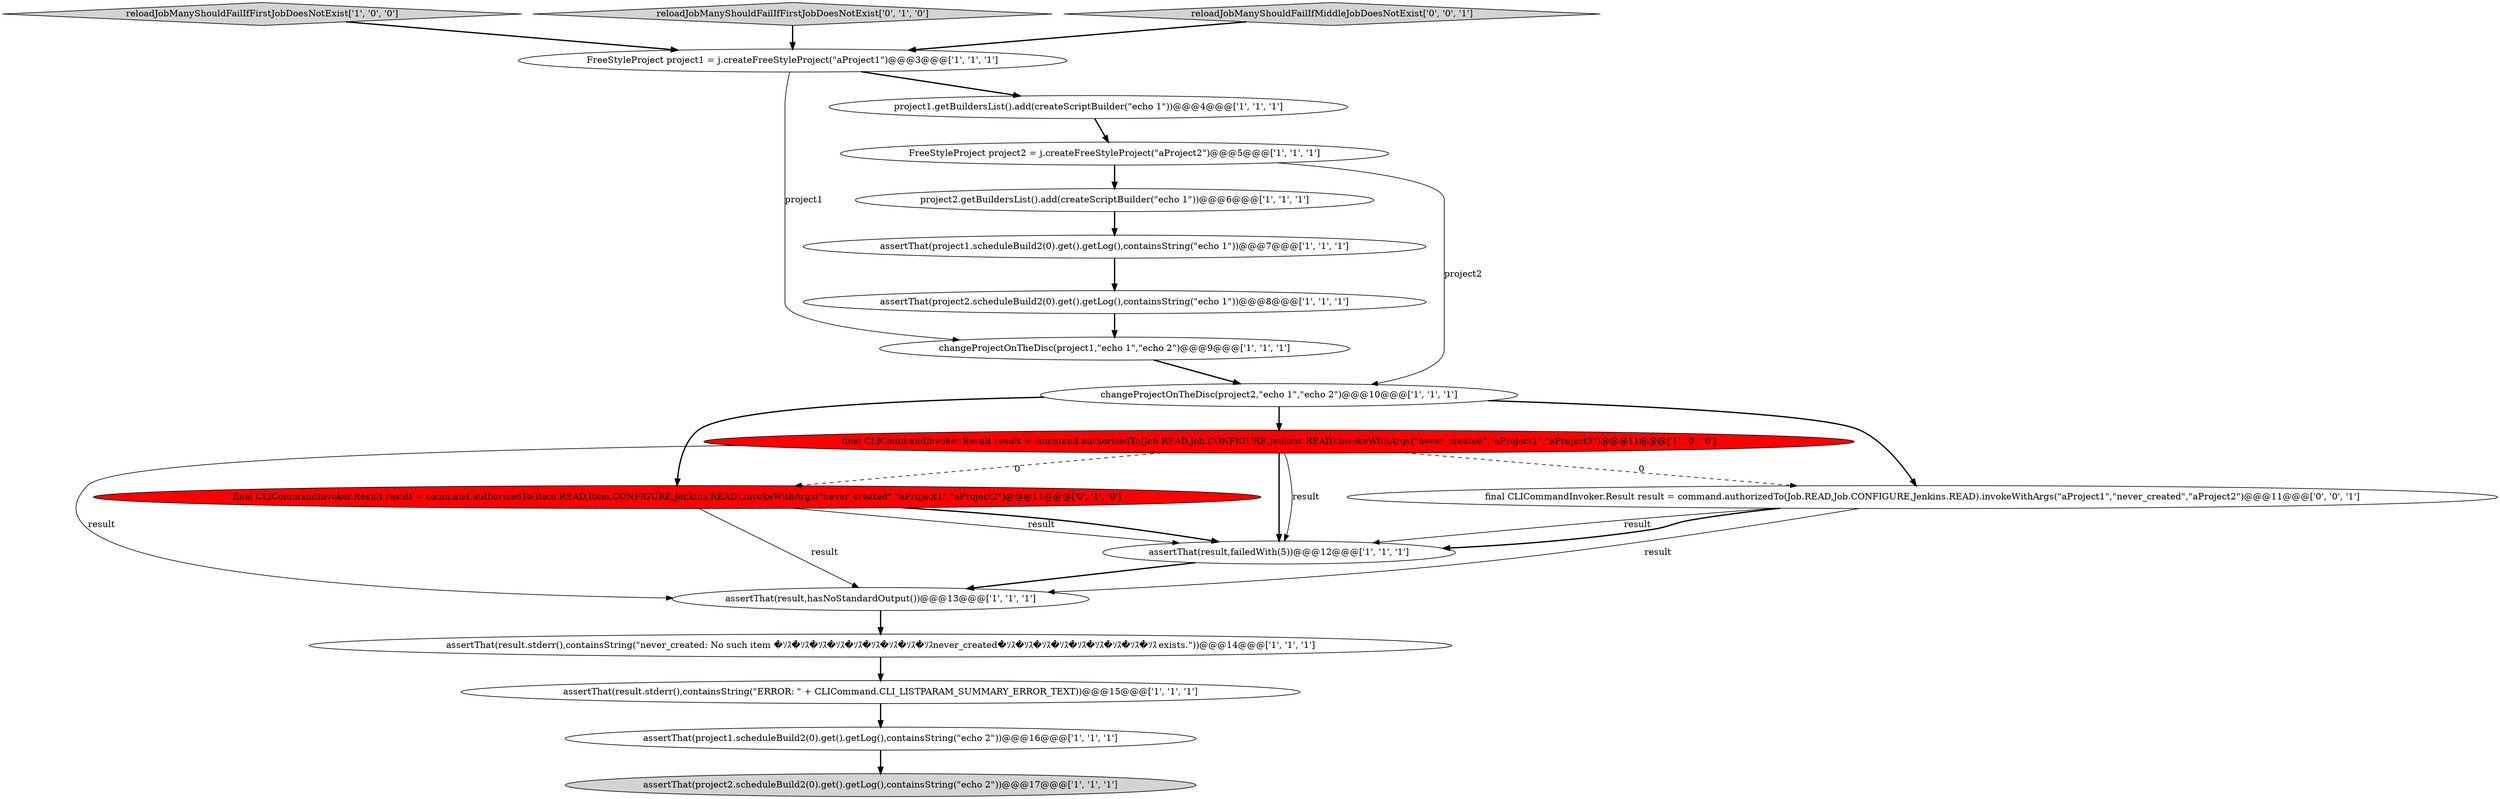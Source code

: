 digraph {
13 [style = filled, label = "changeProjectOnTheDisc(project2,\"echo 1\",\"echo 2\")@@@10@@@['1', '1', '1']", fillcolor = white, shape = ellipse image = "AAA0AAABBB1BBB"];
2 [style = filled, label = "assertThat(project1.scheduleBuild2(0).get().getLog(),containsString(\"echo 2\"))@@@16@@@['1', '1', '1']", fillcolor = white, shape = ellipse image = "AAA0AAABBB1BBB"];
19 [style = filled, label = "final CLICommandInvoker.Result result = command.authorizedTo(Job.READ,Job.CONFIGURE,Jenkins.READ).invokeWithArgs(\"aProject1\",\"never_created\",\"aProject2\")@@@11@@@['0', '0', '1']", fillcolor = white, shape = ellipse image = "AAA0AAABBB3BBB"];
4 [style = filled, label = "assertThat(project2.scheduleBuild2(0).get().getLog(),containsString(\"echo 2\"))@@@17@@@['1', '1', '1']", fillcolor = lightgray, shape = ellipse image = "AAA0AAABBB1BBB"];
5 [style = filled, label = "reloadJobManyShouldFailIfFirstJobDoesNotExist['1', '0', '0']", fillcolor = lightgray, shape = diamond image = "AAA0AAABBB1BBB"];
10 [style = filled, label = "project1.getBuildersList().add(createScriptBuilder(\"echo 1\"))@@@4@@@['1', '1', '1']", fillcolor = white, shape = ellipse image = "AAA0AAABBB1BBB"];
15 [style = filled, label = "FreeStyleProject project1 = j.createFreeStyleProject(\"aProject1\")@@@3@@@['1', '1', '1']", fillcolor = white, shape = ellipse image = "AAA0AAABBB1BBB"];
16 [style = filled, label = "final CLICommandInvoker.Result result = command.authorizedTo(Item.READ,Item.CONFIGURE,Jenkins.READ).invokeWithArgs(\"never_created\",\"aProject1\",\"aProject2\")@@@11@@@['0', '1', '0']", fillcolor = red, shape = ellipse image = "AAA1AAABBB2BBB"];
1 [style = filled, label = "assertThat(result.stderr(),containsString(\"ERROR: \" + CLICommand.CLI_LISTPARAM_SUMMARY_ERROR_TEXT))@@@15@@@['1', '1', '1']", fillcolor = white, shape = ellipse image = "AAA0AAABBB1BBB"];
6 [style = filled, label = "changeProjectOnTheDisc(project1,\"echo 1\",\"echo 2\")@@@9@@@['1', '1', '1']", fillcolor = white, shape = ellipse image = "AAA0AAABBB1BBB"];
14 [style = filled, label = "assertThat(result,hasNoStandardOutput())@@@13@@@['1', '1', '1']", fillcolor = white, shape = ellipse image = "AAA0AAABBB1BBB"];
12 [style = filled, label = "final CLICommandInvoker.Result result = command.authorizedTo(Job.READ,Job.CONFIGURE,Jenkins.READ).invokeWithArgs(\"never_created\",\"aProject1\",\"aProject2\")@@@11@@@['1', '0', '0']", fillcolor = red, shape = ellipse image = "AAA1AAABBB1BBB"];
8 [style = filled, label = "assertThat(project1.scheduleBuild2(0).get().getLog(),containsString(\"echo 1\"))@@@7@@@['1', '1', '1']", fillcolor = white, shape = ellipse image = "AAA0AAABBB1BBB"];
9 [style = filled, label = "assertThat(result.stderr(),containsString(\"never_created: No such item �ｿｽ�ｿｽ�ｿｽ�ｿｽ�ｿｽ�ｿｽ�ｿｽ�ｿｽ�ｿｽnever_created�ｿｽ�ｿｽ�ｿｽ�ｿｽ�ｿｽ�ｿｽ�ｿｽ�ｿｽ�ｿｽ exists.\"))@@@14@@@['1', '1', '1']", fillcolor = white, shape = ellipse image = "AAA0AAABBB1BBB"];
7 [style = filled, label = "assertThat(project2.scheduleBuild2(0).get().getLog(),containsString(\"echo 1\"))@@@8@@@['1', '1', '1']", fillcolor = white, shape = ellipse image = "AAA0AAABBB1BBB"];
17 [style = filled, label = "reloadJobManyShouldFailIfFirstJobDoesNotExist['0', '1', '0']", fillcolor = lightgray, shape = diamond image = "AAA0AAABBB2BBB"];
18 [style = filled, label = "reloadJobManyShouldFailIfMiddleJobDoesNotExist['0', '0', '1']", fillcolor = lightgray, shape = diamond image = "AAA0AAABBB3BBB"];
11 [style = filled, label = "project2.getBuildersList().add(createScriptBuilder(\"echo 1\"))@@@6@@@['1', '1', '1']", fillcolor = white, shape = ellipse image = "AAA0AAABBB1BBB"];
0 [style = filled, label = "FreeStyleProject project2 = j.createFreeStyleProject(\"aProject2\")@@@5@@@['1', '1', '1']", fillcolor = white, shape = ellipse image = "AAA0AAABBB1BBB"];
3 [style = filled, label = "assertThat(result,failedWith(5))@@@12@@@['1', '1', '1']", fillcolor = white, shape = ellipse image = "AAA0AAABBB1BBB"];
16->14 [style = solid, label="result"];
16->3 [style = bold, label=""];
15->10 [style = bold, label=""];
19->3 [style = solid, label="result"];
12->16 [style = dashed, label="0"];
3->14 [style = bold, label=""];
18->15 [style = bold, label=""];
0->11 [style = bold, label=""];
5->15 [style = bold, label=""];
2->4 [style = bold, label=""];
13->16 [style = bold, label=""];
8->7 [style = bold, label=""];
15->6 [style = solid, label="project1"];
19->14 [style = solid, label="result"];
13->19 [style = bold, label=""];
13->12 [style = bold, label=""];
0->13 [style = solid, label="project2"];
12->19 [style = dashed, label="0"];
12->14 [style = solid, label="result"];
6->13 [style = bold, label=""];
10->0 [style = bold, label=""];
7->6 [style = bold, label=""];
12->3 [style = solid, label="result"];
17->15 [style = bold, label=""];
11->8 [style = bold, label=""];
14->9 [style = bold, label=""];
1->2 [style = bold, label=""];
12->3 [style = bold, label=""];
9->1 [style = bold, label=""];
19->3 [style = bold, label=""];
16->3 [style = solid, label="result"];
}
